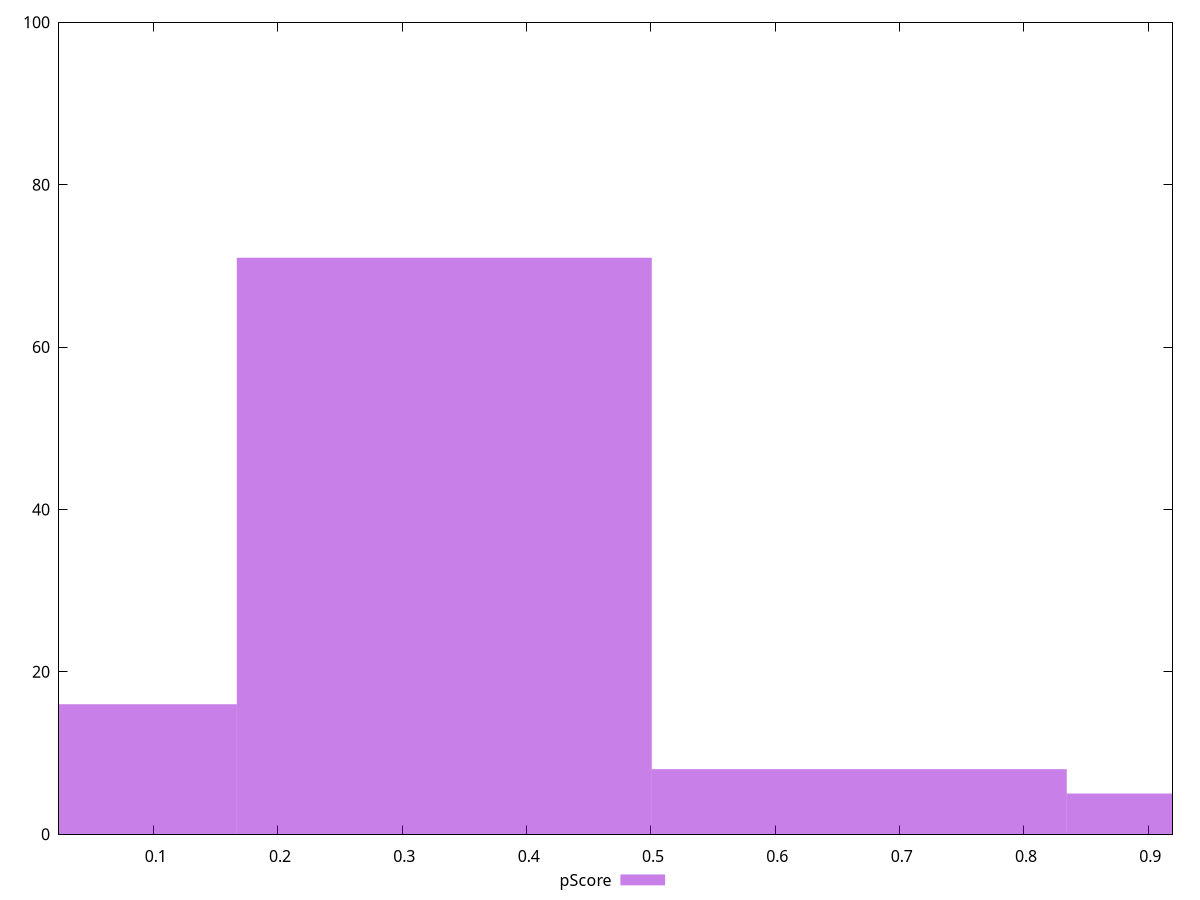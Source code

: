 reset

$pScore <<EOF
0.33376942734753445 71
1.0013082820426034 5
0.6675388546950689 8
0 16
EOF

set key outside below
set boxwidth 0.33376942734753445
set xrange [0.02387243498287267:0.9194759762328468]
set yrange [0:100]
set trange [0:100]
set style fill transparent solid 0.5 noborder
set terminal svg size 640, 490 enhanced background rgb 'white'
set output "reprap/first-meaningful-paint/samples/pages+cached+noexternal+nomedia+nocss/pScore/histogram.svg"

plot $pScore title "pScore" with boxes

reset
